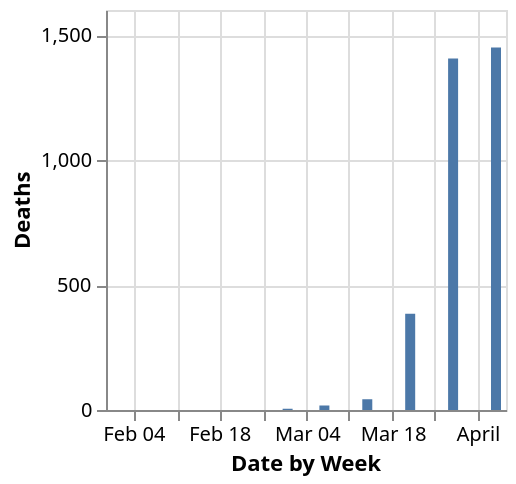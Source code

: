 {
  "$schema": "https://vega.github.io/schema/vega-lite/v4.json",
  "description": "A simple bar chart with embedded data.",
  "data": {
    "values": [
      {"Date by Week": "2/1", "Deaths": 0},
      {"Date by Week": "2/8", "Deaths": 0},
      {"Date by Week": "2/15", "Deaths": 0},
      {"Date by Week": "2/22", "Deaths": 0},
      {"Date by Week": "2/29", "Deaths": 5},
      {"Date by Week": "3/7", "Deaths": 18},
      {"Date by Week": "3/14", "Deaths": 43},
      {"Date by Week": "3/21", "Deaths": 385},
      {"Date by Week": "3/28", "Deaths": 1406},
      {"Date by Week": "4/4", "Deaths": 1450}
    ]
  },
  "mark": "bar",
  "encoding": {
    "x": {"field": "Date by Week", "type": "temporal", "axis": {"labelAngle": 0}},
    "y": {"field": "Deaths", "type": "quantitative"}
  }
}